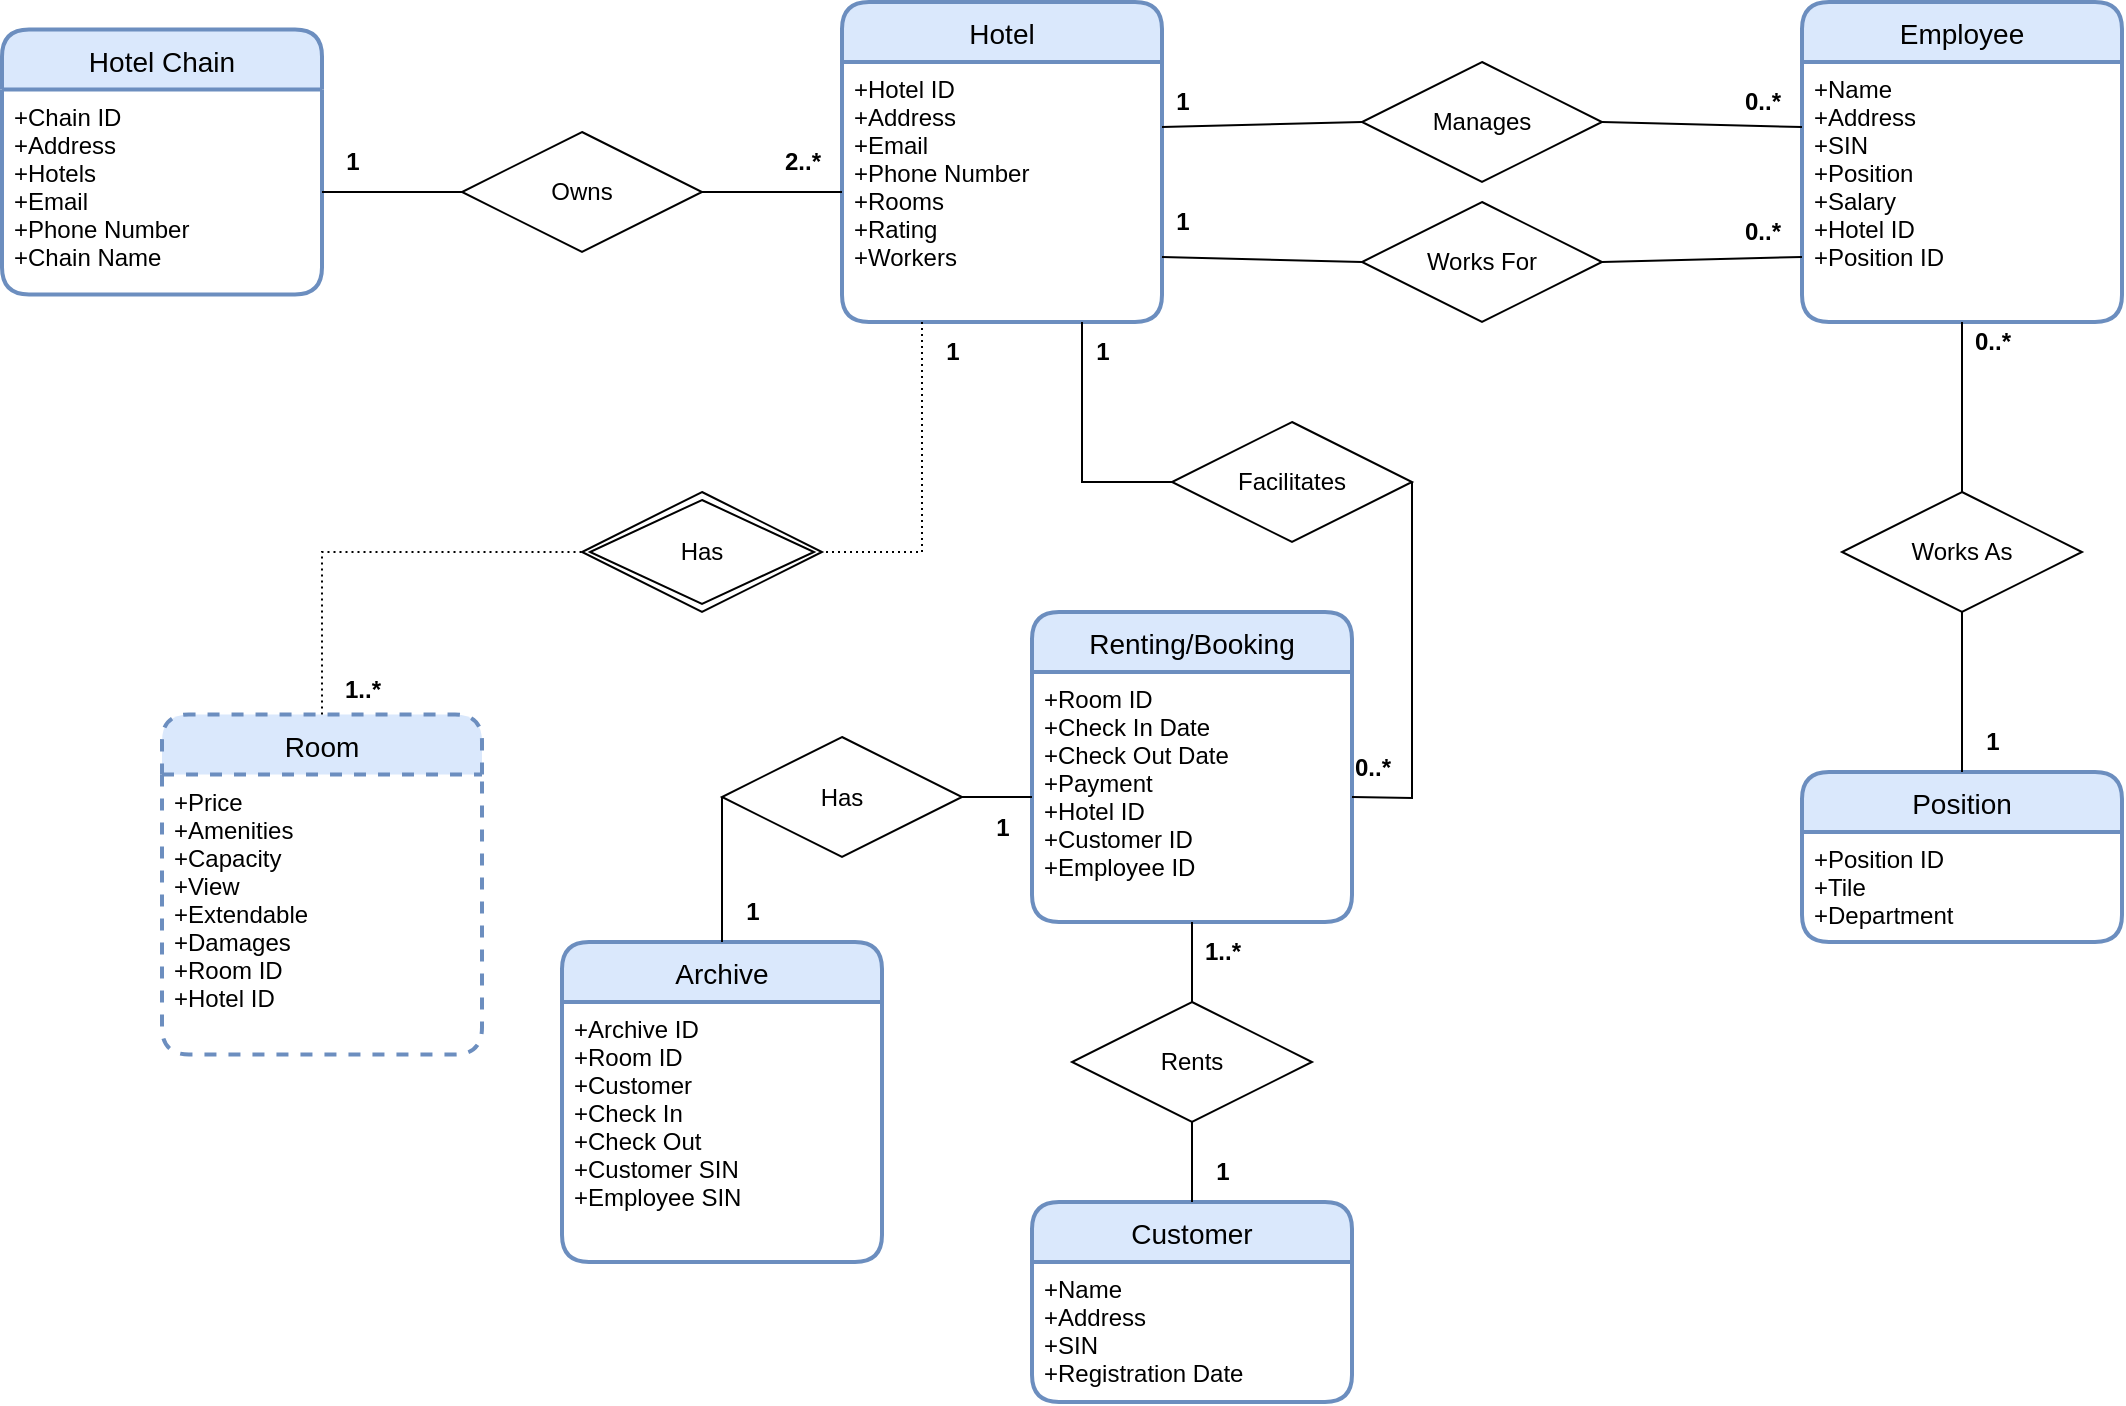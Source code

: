 <mxfile version="21.0.2" type="device"><diagram id="R2lEEEUBdFMjLlhIrx00" name="Page-1"><mxGraphModel dx="2082" dy="1141" grid="1" gridSize="10" guides="1" tooltips="1" connect="1" arrows="1" fold="1" page="1" pageScale="1" pageWidth="850" pageHeight="1100" math="0" shadow="0" extFonts="Permanent Marker^https://fonts.googleapis.com/css?family=Permanent+Marker"><root><mxCell id="0"/><mxCell id="1" parent="0"/><mxCell id="sz_i1oUyReBsGJXJZ6q1-1" value="Hotel Chain" style="swimlane;childLayout=stackLayout;horizontal=1;startSize=30;horizontalStack=0;rounded=1;fontSize=14;fontStyle=0;strokeWidth=2;resizeParent=0;resizeLast=1;shadow=0;dashed=0;align=center;fillColor=#dae8fc;strokeColor=#6c8ebf;" parent="1" vertex="1"><mxGeometry x="-190" y="43.75" width="160" height="132.5" as="geometry"/></mxCell><mxCell id="sz_i1oUyReBsGJXJZ6q1-2" value="+Chain ID&#xA;+Address&#xA;+Hotels &#xA;+Email&#xA;+Phone Number&#xA;+Chain Name&#xA;" style="align=left;strokeColor=none;fillColor=none;spacingLeft=4;fontSize=12;verticalAlign=top;resizable=0;rotatable=0;part=1;fontStyle=0" parent="sz_i1oUyReBsGJXJZ6q1-1" vertex="1"><mxGeometry y="30" width="160" height="102.5" as="geometry"/></mxCell><mxCell id="sz_i1oUyReBsGJXJZ6q1-3" value="Hotel" style="swimlane;childLayout=stackLayout;horizontal=1;startSize=30;horizontalStack=0;rounded=1;fontSize=14;fontStyle=0;strokeWidth=2;resizeParent=0;resizeLast=1;shadow=0;dashed=0;align=center;fillColor=#dae8fc;strokeColor=#6c8ebf;" parent="1" vertex="1"><mxGeometry x="230" y="30" width="160" height="160" as="geometry"/></mxCell><mxCell id="sz_i1oUyReBsGJXJZ6q1-4" value="+Hotel ID&#xA;+Address &#xA;+Email&#xA;+Phone Number&#xA;+Rooms&#xA;+Rating&#xA;+Workers&#xA;" style="align=left;strokeColor=none;fillColor=none;spacingLeft=4;fontSize=12;verticalAlign=top;resizable=0;rotatable=0;part=1;" parent="sz_i1oUyReBsGJXJZ6q1-3" vertex="1"><mxGeometry y="30" width="160" height="130" as="geometry"/></mxCell><mxCell id="sz_i1oUyReBsGJXJZ6q1-5" value="Room" style="swimlane;childLayout=stackLayout;horizontal=1;startSize=30;horizontalStack=0;rounded=1;fontSize=14;fontStyle=0;strokeWidth=2;resizeParent=0;resizeLast=1;shadow=0;dashed=1;align=center;fillColor=#dae8fc;strokeColor=#6c8ebf;" parent="1" vertex="1"><mxGeometry x="-110" y="386.25" width="160" height="170" as="geometry"/></mxCell><mxCell id="sz_i1oUyReBsGJXJZ6q1-6" value="+Price&#xA;+Amenities&#xA;+Capacity&#xA;+View&#xA;+Extendable&#xA;+Damages &#xA;+Room ID&#xA;+Hotel ID&#xA;" style="align=left;strokeColor=none;fillColor=none;spacingLeft=4;fontSize=12;verticalAlign=top;resizable=0;rotatable=0;part=1;" parent="sz_i1oUyReBsGJXJZ6q1-5" vertex="1"><mxGeometry y="30" width="160" height="140" as="geometry"/></mxCell><mxCell id="sz_i1oUyReBsGJXJZ6q1-7" value="Customer" style="swimlane;childLayout=stackLayout;horizontal=1;startSize=30;horizontalStack=0;rounded=1;fontSize=14;fontStyle=0;strokeWidth=2;resizeParent=0;resizeLast=1;shadow=0;dashed=0;align=center;fillColor=#dae8fc;strokeColor=#6c8ebf;" parent="1" vertex="1"><mxGeometry x="325" y="630" width="160" height="100" as="geometry"/></mxCell><mxCell id="sz_i1oUyReBsGJXJZ6q1-8" value="+Name&#xA;+Address&#xA;+SIN&#xA;+Registration Date&#xA;" style="align=left;strokeColor=none;fillColor=none;spacingLeft=4;fontSize=12;verticalAlign=top;resizable=0;rotatable=0;part=1;" parent="sz_i1oUyReBsGJXJZ6q1-7" vertex="1"><mxGeometry y="30" width="160" height="70" as="geometry"/></mxCell><mxCell id="sz_i1oUyReBsGJXJZ6q1-9" value="Employee" style="swimlane;childLayout=stackLayout;horizontal=1;startSize=30;horizontalStack=0;rounded=1;fontSize=14;fontStyle=0;strokeWidth=2;resizeParent=0;resizeLast=1;shadow=0;dashed=0;align=center;fillColor=#dae8fc;strokeColor=#6c8ebf;" parent="1" vertex="1"><mxGeometry x="710" y="30" width="160" height="160" as="geometry"/></mxCell><mxCell id="sz_i1oUyReBsGJXJZ6q1-10" value="+Name&#xA;+Address&#xA;+SIN&#xA;+Position&#xA;+Salary&#xA;+Hotel ID&#xA;+Position ID&#xA;" style="align=left;strokeColor=none;fillColor=none;spacingLeft=4;fontSize=12;verticalAlign=top;resizable=0;rotatable=0;part=1;" parent="sz_i1oUyReBsGJXJZ6q1-9" vertex="1"><mxGeometry y="30" width="160" height="130" as="geometry"/></mxCell><mxCell id="sz_i1oUyReBsGJXJZ6q1-11" value="Position" style="swimlane;childLayout=stackLayout;horizontal=1;startSize=30;horizontalStack=0;rounded=1;fontSize=14;fontStyle=0;strokeWidth=2;resizeParent=0;resizeLast=1;shadow=0;dashed=0;align=center;fillColor=#dae8fc;strokeColor=#6c8ebf;" parent="1" vertex="1"><mxGeometry x="710" y="415" width="160" height="85" as="geometry"/></mxCell><mxCell id="sz_i1oUyReBsGJXJZ6q1-12" value="+Position ID&#xA;+Tile&#xA;+Department&#xA;" style="align=left;strokeColor=none;fillColor=none;spacingLeft=4;fontSize=12;verticalAlign=top;resizable=0;rotatable=0;part=1;" parent="sz_i1oUyReBsGJXJZ6q1-11" vertex="1"><mxGeometry y="30" width="160" height="55" as="geometry"/></mxCell><mxCell id="sz_i1oUyReBsGJXJZ6q1-13" value="Renting/Booking" style="swimlane;childLayout=stackLayout;horizontal=1;startSize=30;horizontalStack=0;rounded=1;fontSize=14;fontStyle=0;strokeWidth=2;resizeParent=0;resizeLast=1;shadow=0;dashed=0;align=center;fillColor=#dae8fc;strokeColor=#6c8ebf;" parent="1" vertex="1"><mxGeometry x="325" y="335" width="160" height="155" as="geometry"/></mxCell><mxCell id="sz_i1oUyReBsGJXJZ6q1-14" value="+Room ID&#xA;+Check In Date&#xA;+Check Out Date&#xA;+Payment&#xA;+Hotel ID&#xA;+Customer ID&#xA;+Employee ID&#xA;&#xA;&#xA;" style="align=left;strokeColor=none;fillColor=none;spacingLeft=4;fontSize=12;verticalAlign=top;resizable=0;rotatable=0;part=1;" parent="sz_i1oUyReBsGJXJZ6q1-13" vertex="1"><mxGeometry y="30" width="160" height="125" as="geometry"/></mxCell><mxCell id="sz_i1oUyReBsGJXJZ6q1-39" value="&lt;b&gt;1&lt;/b&gt;" style="text;html=1;align=center;verticalAlign=middle;resizable=0;points=[];autosize=1;strokeColor=none;fillColor=none;" parent="1" vertex="1"><mxGeometry x="-30" y="95" width="30" height="30" as="geometry"/></mxCell><mxCell id="sz_i1oUyReBsGJXJZ6q1-40" value="Works As" style="shape=rhombus;perimeter=rhombusPerimeter;whiteSpace=wrap;html=1;align=center;" parent="1" vertex="1"><mxGeometry x="730" y="275" width="120" height="60" as="geometry"/></mxCell><mxCell id="sz_i1oUyReBsGJXJZ6q1-41" value="Archive" style="swimlane;childLayout=stackLayout;horizontal=1;startSize=30;horizontalStack=0;rounded=1;fontSize=14;fontStyle=0;strokeWidth=2;resizeParent=0;resizeLast=1;shadow=0;dashed=0;align=center;fillColor=#dae8fc;strokeColor=#6c8ebf;" parent="1" vertex="1"><mxGeometry x="90" y="500" width="160" height="160" as="geometry"/></mxCell><mxCell id="sz_i1oUyReBsGJXJZ6q1-42" value="+Archive ID&#xA;+Room ID&#xA;+Customer&#xA;+Check In&#xA;+Check Out&#xA;+Customer SIN&#xA;+Employee SIN&#xA;" style="align=left;strokeColor=none;fillColor=none;spacingLeft=4;fontSize=12;verticalAlign=top;resizable=0;rotatable=0;part=1;" parent="sz_i1oUyReBsGJXJZ6q1-41" vertex="1"><mxGeometry y="30" width="160" height="130" as="geometry"/></mxCell><mxCell id="Gz8_8ifwjUjOaPIx0O2T-1" value="Manages" style="shape=rhombus;perimeter=rhombusPerimeter;whiteSpace=wrap;html=1;align=center;" parent="1" vertex="1"><mxGeometry x="490" y="60" width="120" height="60" as="geometry"/></mxCell><mxCell id="Gz8_8ifwjUjOaPIx0O2T-2" value="&lt;div&gt;Works For&lt;br&gt;&lt;/div&gt;" style="shape=rhombus;perimeter=rhombusPerimeter;whiteSpace=wrap;html=1;align=center;" parent="1" vertex="1"><mxGeometry x="490" y="130" width="120" height="60" as="geometry"/></mxCell><mxCell id="Gz8_8ifwjUjOaPIx0O2T-8" value="Owns" style="shape=rhombus;perimeter=rhombusPerimeter;whiteSpace=wrap;html=1;align=center;" parent="1" vertex="1"><mxGeometry x="40" y="95" width="120" height="60" as="geometry"/></mxCell><mxCell id="Gz8_8ifwjUjOaPIx0O2T-11" value="Rents" style="shape=rhombus;perimeter=rhombusPerimeter;whiteSpace=wrap;html=1;align=center;" parent="1" vertex="1"><mxGeometry x="345" y="530" width="120" height="60" as="geometry"/></mxCell><mxCell id="Gz8_8ifwjUjOaPIx0O2T-12" value="" style="endArrow=none;html=1;rounded=0;entryX=1;entryY=0.5;entryDx=0;entryDy=0;exitX=0;exitY=0.5;exitDx=0;exitDy=0;" parent="1" source="Gz8_8ifwjUjOaPIx0O2T-8" target="sz_i1oUyReBsGJXJZ6q1-2" edge="1"><mxGeometry width="50" height="50" relative="1" as="geometry"><mxPoint x="350" y="570" as="sourcePoint"/><mxPoint x="400" y="520" as="targetPoint"/></mxGeometry></mxCell><mxCell id="Gz8_8ifwjUjOaPIx0O2T-13" value="" style="endArrow=none;html=1;rounded=0;entryX=1;entryY=0.5;entryDx=0;entryDy=0;exitX=0;exitY=0.5;exitDx=0;exitDy=0;" parent="1" source="sz_i1oUyReBsGJXJZ6q1-4" target="Gz8_8ifwjUjOaPIx0O2T-8" edge="1"><mxGeometry width="50" height="50" relative="1" as="geometry"><mxPoint x="50" y="150" as="sourcePoint"/><mxPoint y="155" as="targetPoint"/></mxGeometry></mxCell><mxCell id="Gz8_8ifwjUjOaPIx0O2T-14" value="&lt;b&gt;2..*&lt;/b&gt;" style="text;html=1;align=center;verticalAlign=middle;resizable=0;points=[];autosize=1;strokeColor=none;fillColor=none;" parent="1" vertex="1"><mxGeometry x="190" y="95" width="40" height="30" as="geometry"/></mxCell><mxCell id="Gz8_8ifwjUjOaPIx0O2T-17" value="&lt;b&gt;1&lt;/b&gt;" style="text;html=1;align=center;verticalAlign=middle;resizable=0;points=[];autosize=1;strokeColor=none;fillColor=none;" parent="1" vertex="1"><mxGeometry x="270" y="190" width="30" height="30" as="geometry"/></mxCell><mxCell id="Gz8_8ifwjUjOaPIx0O2T-18" value="&lt;b&gt;1..*&lt;/b&gt;" style="text;html=1;align=center;verticalAlign=middle;resizable=0;points=[];autosize=1;strokeColor=none;fillColor=none;" parent="1" vertex="1"><mxGeometry x="-30" y="358.75" width="40" height="30" as="geometry"/></mxCell><mxCell id="Gz8_8ifwjUjOaPIx0O2T-19" value="" style="endArrow=none;html=1;rounded=0;entryX=0.5;entryY=1;entryDx=0;entryDy=0;exitX=0.5;exitY=0;exitDx=0;exitDy=0;" parent="1" source="sz_i1oUyReBsGJXJZ6q1-40" target="sz_i1oUyReBsGJXJZ6q1-9" edge="1"><mxGeometry width="50" height="50" relative="1" as="geometry"><mxPoint x="450" y="575" as="sourcePoint"/><mxPoint x="500" y="525" as="targetPoint"/></mxGeometry></mxCell><mxCell id="Gz8_8ifwjUjOaPIx0O2T-20" value="" style="endArrow=none;html=1;rounded=0;entryX=0.5;entryY=1;entryDx=0;entryDy=0;exitX=0.5;exitY=0;exitDx=0;exitDy=0;" parent="1" source="sz_i1oUyReBsGJXJZ6q1-11" target="sz_i1oUyReBsGJXJZ6q1-40" edge="1"><mxGeometry width="50" height="50" relative="1" as="geometry"><mxPoint x="450" y="655" as="sourcePoint"/><mxPoint x="790" y="375" as="targetPoint"/></mxGeometry></mxCell><mxCell id="Gz8_8ifwjUjOaPIx0O2T-30" value="" style="endArrow=none;html=1;rounded=0;exitX=0.5;exitY=0;exitDx=0;exitDy=0;entryX=0.5;entryY=1;entryDx=0;entryDy=0;" parent="1" source="Gz8_8ifwjUjOaPIx0O2T-11" target="sz_i1oUyReBsGJXJZ6q1-14" edge="1"><mxGeometry width="50" height="50" relative="1" as="geometry"><mxPoint x="85" y="470" as="sourcePoint"/><mxPoint x="135" y="420" as="targetPoint"/></mxGeometry></mxCell><mxCell id="Gz8_8ifwjUjOaPIx0O2T-31" value="" style="endArrow=none;html=1;rounded=0;exitX=0.5;exitY=1;exitDx=0;exitDy=0;entryX=0.5;entryY=0;entryDx=0;entryDy=0;" parent="1" source="Gz8_8ifwjUjOaPIx0O2T-11" target="sz_i1oUyReBsGJXJZ6q1-7" edge="1"><mxGeometry width="50" height="50" relative="1" as="geometry"><mxPoint x="85" y="470" as="sourcePoint"/><mxPoint x="135" y="420" as="targetPoint"/></mxGeometry></mxCell><mxCell id="Gz8_8ifwjUjOaPIx0O2T-47" value="&lt;b&gt;1&lt;/b&gt;" style="text;html=1;align=center;verticalAlign=middle;resizable=0;points=[];autosize=1;strokeColor=none;fillColor=none;" parent="1" vertex="1"><mxGeometry x="790" y="385" width="30" height="30" as="geometry"/></mxCell><mxCell id="Gz8_8ifwjUjOaPIx0O2T-48" value="&lt;b&gt;0..*&lt;/b&gt;" style="text;html=1;align=center;verticalAlign=middle;resizable=0;points=[];autosize=1;strokeColor=none;fillColor=none;" parent="1" vertex="1"><mxGeometry x="785" y="185" width="40" height="30" as="geometry"/></mxCell><mxCell id="Gz8_8ifwjUjOaPIx0O2T-49" value="&lt;b&gt;1&lt;/b&gt;" style="text;html=1;align=center;verticalAlign=middle;resizable=0;points=[];autosize=1;strokeColor=none;fillColor=none;" parent="1" vertex="1"><mxGeometry x="405" y="600" width="30" height="30" as="geometry"/></mxCell><mxCell id="Gz8_8ifwjUjOaPIx0O2T-50" value="&lt;b&gt;1..*&lt;/b&gt;" style="text;html=1;align=center;verticalAlign=middle;resizable=0;points=[];autosize=1;strokeColor=none;fillColor=none;" parent="1" vertex="1"><mxGeometry x="400" y="490" width="40" height="30" as="geometry"/></mxCell><mxCell id="9zRWTvmF5QY1_NxWXMe5-1" value="Has" style="shape=rhombus;double=1;perimeter=rhombusPerimeter;whiteSpace=wrap;html=1;align=center;" parent="1" vertex="1"><mxGeometry x="100" y="275" width="120" height="60" as="geometry"/></mxCell><mxCell id="9zRWTvmF5QY1_NxWXMe5-2" value="" style="endArrow=none;html=1;rounded=0;exitX=0;exitY=0.5;exitDx=0;exitDy=0;entryX=1;entryY=0.25;entryDx=0;entryDy=0;" parent="1" source="Gz8_8ifwjUjOaPIx0O2T-1" target="sz_i1oUyReBsGJXJZ6q1-4" edge="1"><mxGeometry relative="1" as="geometry"><mxPoint x="330" y="280" as="sourcePoint"/><mxPoint x="490" y="280" as="targetPoint"/></mxGeometry></mxCell><mxCell id="9zRWTvmF5QY1_NxWXMe5-3" value="" style="endArrow=none;html=1;rounded=0;exitX=1;exitY=0.75;exitDx=0;exitDy=0;entryX=0;entryY=0.5;entryDx=0;entryDy=0;" parent="1" source="sz_i1oUyReBsGJXJZ6q1-4" target="Gz8_8ifwjUjOaPIx0O2T-2" edge="1"><mxGeometry relative="1" as="geometry"><mxPoint x="500" y="105" as="sourcePoint"/><mxPoint x="400" y="120" as="targetPoint"/></mxGeometry></mxCell><mxCell id="9zRWTvmF5QY1_NxWXMe5-4" value="" style="endArrow=none;html=1;rounded=0;exitX=0;exitY=0.25;exitDx=0;exitDy=0;entryX=1;entryY=0.5;entryDx=0;entryDy=0;" parent="1" source="sz_i1oUyReBsGJXJZ6q1-10" target="Gz8_8ifwjUjOaPIx0O2T-1" edge="1"><mxGeometry relative="1" as="geometry"><mxPoint x="500" y="85" as="sourcePoint"/><mxPoint x="400" y="100" as="targetPoint"/></mxGeometry></mxCell><mxCell id="9zRWTvmF5QY1_NxWXMe5-5" value="" style="endArrow=none;html=1;rounded=0;exitX=0;exitY=0.75;exitDx=0;exitDy=0;entryX=1;entryY=0.5;entryDx=0;entryDy=0;" parent="1" source="sz_i1oUyReBsGJXJZ6q1-10" target="Gz8_8ifwjUjOaPIx0O2T-2" edge="1"><mxGeometry relative="1" as="geometry"><mxPoint x="510" y="95" as="sourcePoint"/><mxPoint x="410" y="110" as="targetPoint"/></mxGeometry></mxCell><mxCell id="9zRWTvmF5QY1_NxWXMe5-11" value="Facilitates" style="shape=rhombus;perimeter=rhombusPerimeter;whiteSpace=wrap;html=1;align=center;" parent="1" vertex="1"><mxGeometry x="395" y="240" width="120" height="60" as="geometry"/></mxCell><mxCell id="9zRWTvmF5QY1_NxWXMe5-12" value="" style="endArrow=none;html=1;rounded=0;exitX=0.75;exitY=1;exitDx=0;exitDy=0;entryX=0;entryY=0.5;entryDx=0;entryDy=0;" parent="1" source="sz_i1oUyReBsGJXJZ6q1-4" target="9zRWTvmF5QY1_NxWXMe5-11" edge="1"><mxGeometry relative="1" as="geometry"><mxPoint x="330" y="500" as="sourcePoint"/><mxPoint x="490" y="500" as="targetPoint"/><Array as="points"><mxPoint x="350" y="270"/><mxPoint x="380" y="270"/></Array></mxGeometry></mxCell><mxCell id="9zRWTvmF5QY1_NxWXMe5-13" value="" style="endArrow=none;html=1;rounded=0;exitX=1;exitY=0.5;exitDx=0;exitDy=0;entryX=1;entryY=0.5;entryDx=0;entryDy=0;" parent="1" source="9zRWTvmF5QY1_NxWXMe5-11" target="sz_i1oUyReBsGJXJZ6q1-14" edge="1"><mxGeometry relative="1" as="geometry"><mxPoint x="360" y="210" as="sourcePoint"/><mxPoint x="405" y="280" as="targetPoint"/><Array as="points"><mxPoint x="515" y="428"/></Array></mxGeometry></mxCell><mxCell id="9zRWTvmF5QY1_NxWXMe5-19" value="&lt;b&gt;1&lt;/b&gt;" style="text;html=1;align=center;verticalAlign=middle;resizable=0;points=[];autosize=1;strokeColor=none;fillColor=none;" parent="1" vertex="1"><mxGeometry x="170" y="470" width="30" height="30" as="geometry"/></mxCell><mxCell id="9zRWTvmF5QY1_NxWXMe5-26" value="&lt;b&gt;1&lt;/b&gt;" style="text;html=1;align=center;verticalAlign=middle;resizable=0;points=[];autosize=1;strokeColor=none;fillColor=none;" parent="1" vertex="1"><mxGeometry x="385" y="65" width="30" height="30" as="geometry"/></mxCell><mxCell id="9zRWTvmF5QY1_NxWXMe5-27" value="&lt;b&gt;0..*&lt;/b&gt;" style="text;html=1;align=center;verticalAlign=middle;resizable=0;points=[];autosize=1;strokeColor=none;fillColor=none;" parent="1" vertex="1"><mxGeometry x="670" y="65" width="40" height="30" as="geometry"/></mxCell><mxCell id="9zRWTvmF5QY1_NxWXMe5-28" value="&lt;b&gt;0..*&lt;/b&gt;" style="text;html=1;align=center;verticalAlign=middle;resizable=0;points=[];autosize=1;strokeColor=none;fillColor=none;" parent="1" vertex="1"><mxGeometry x="670" y="130" width="40" height="30" as="geometry"/></mxCell><mxCell id="9zRWTvmF5QY1_NxWXMe5-29" value="&lt;b&gt;1&lt;/b&gt;" style="text;html=1;align=center;verticalAlign=middle;resizable=0;points=[];autosize=1;strokeColor=none;fillColor=none;" parent="1" vertex="1"><mxGeometry x="385" y="125" width="30" height="30" as="geometry"/></mxCell><mxCell id="9zRWTvmF5QY1_NxWXMe5-30" value="&lt;b&gt;1&lt;/b&gt;" style="text;html=1;align=center;verticalAlign=middle;resizable=0;points=[];autosize=1;strokeColor=none;fillColor=none;" parent="1" vertex="1"><mxGeometry x="345" y="190" width="30" height="30" as="geometry"/></mxCell><mxCell id="9zRWTvmF5QY1_NxWXMe5-32" value="&lt;b&gt;0..*&lt;/b&gt;" style="text;html=1;align=center;verticalAlign=middle;resizable=0;points=[];autosize=1;strokeColor=none;fillColor=none;" parent="1" vertex="1"><mxGeometry x="475" y="397.5" width="40" height="30" as="geometry"/></mxCell><mxCell id="9zRWTvmF5QY1_NxWXMe5-42" value="" style="endArrow=none;html=1;rounded=0;dashed=1;dashPattern=1 2;exitX=0.25;exitY=1;exitDx=0;exitDy=0;entryX=1;entryY=0.5;entryDx=0;entryDy=0;" parent="1" source="sz_i1oUyReBsGJXJZ6q1-4" target="9zRWTvmF5QY1_NxWXMe5-1" edge="1"><mxGeometry relative="1" as="geometry"><mxPoint x="-40" y="470" as="sourcePoint"/><mxPoint x="120" y="470" as="targetPoint"/><Array as="points"><mxPoint x="270" y="305"/></Array></mxGeometry></mxCell><mxCell id="9zRWTvmF5QY1_NxWXMe5-43" value="" style="resizable=0;html=1;whiteSpace=wrap;align=right;verticalAlign=bottom;" parent="9zRWTvmF5QY1_NxWXMe5-42" connectable="0" vertex="1"><mxGeometry x="1" relative="1" as="geometry"/></mxCell><mxCell id="9zRWTvmF5QY1_NxWXMe5-45" value="" style="endArrow=none;html=1;rounded=0;dashed=1;dashPattern=1 2;entryX=0;entryY=0.5;entryDx=0;entryDy=0;exitX=0.5;exitY=0;exitDx=0;exitDy=0;" parent="1" source="sz_i1oUyReBsGJXJZ6q1-5" target="9zRWTvmF5QY1_NxWXMe5-1" edge="1"><mxGeometry relative="1" as="geometry"><mxPoint x="80" y="400" as="sourcePoint"/><mxPoint x="230" y="315" as="targetPoint"/><Array as="points"><mxPoint x="-30" y="305"/></Array></mxGeometry></mxCell><mxCell id="9zRWTvmF5QY1_NxWXMe5-46" value="" style="resizable=0;html=1;whiteSpace=wrap;align=right;verticalAlign=bottom;" parent="9zRWTvmF5QY1_NxWXMe5-45" connectable="0" vertex="1"><mxGeometry x="1" relative="1" as="geometry"/></mxCell><mxCell id="b9FAvtjTbm6Q8rEYrJSZ-1" value="Has" style="shape=rhombus;perimeter=rhombusPerimeter;whiteSpace=wrap;html=1;align=center;" vertex="1" parent="1"><mxGeometry x="170" y="397.5" width="120" height="60" as="geometry"/></mxCell><mxCell id="b9FAvtjTbm6Q8rEYrJSZ-2" value="" style="endArrow=none;html=1;rounded=0;exitX=0;exitY=0.5;exitDx=0;exitDy=0;entryX=0.5;entryY=0;entryDx=0;entryDy=0;" edge="1" parent="1" source="b9FAvtjTbm6Q8rEYrJSZ-1" target="sz_i1oUyReBsGJXJZ6q1-41"><mxGeometry relative="1" as="geometry"><mxPoint y="500" as="sourcePoint"/><mxPoint x="160" y="500" as="targetPoint"/></mxGeometry></mxCell><mxCell id="b9FAvtjTbm6Q8rEYrJSZ-3" value="" style="endArrow=none;html=1;rounded=0;exitX=0;exitY=0.5;exitDx=0;exitDy=0;entryX=1;entryY=0.5;entryDx=0;entryDy=0;" edge="1" parent="1" source="sz_i1oUyReBsGJXJZ6q1-14" target="b9FAvtjTbm6Q8rEYrJSZ-1"><mxGeometry relative="1" as="geometry"><mxPoint y="500" as="sourcePoint"/><mxPoint x="160" y="500" as="targetPoint"/></mxGeometry></mxCell><mxCell id="b9FAvtjTbm6Q8rEYrJSZ-4" value="&lt;b&gt;1&lt;/b&gt;" style="text;html=1;align=center;verticalAlign=middle;resizable=0;points=[];autosize=1;strokeColor=none;fillColor=none;" vertex="1" parent="1"><mxGeometry x="295" y="427.5" width="30" height="30" as="geometry"/></mxCell></root></mxGraphModel></diagram></mxfile>